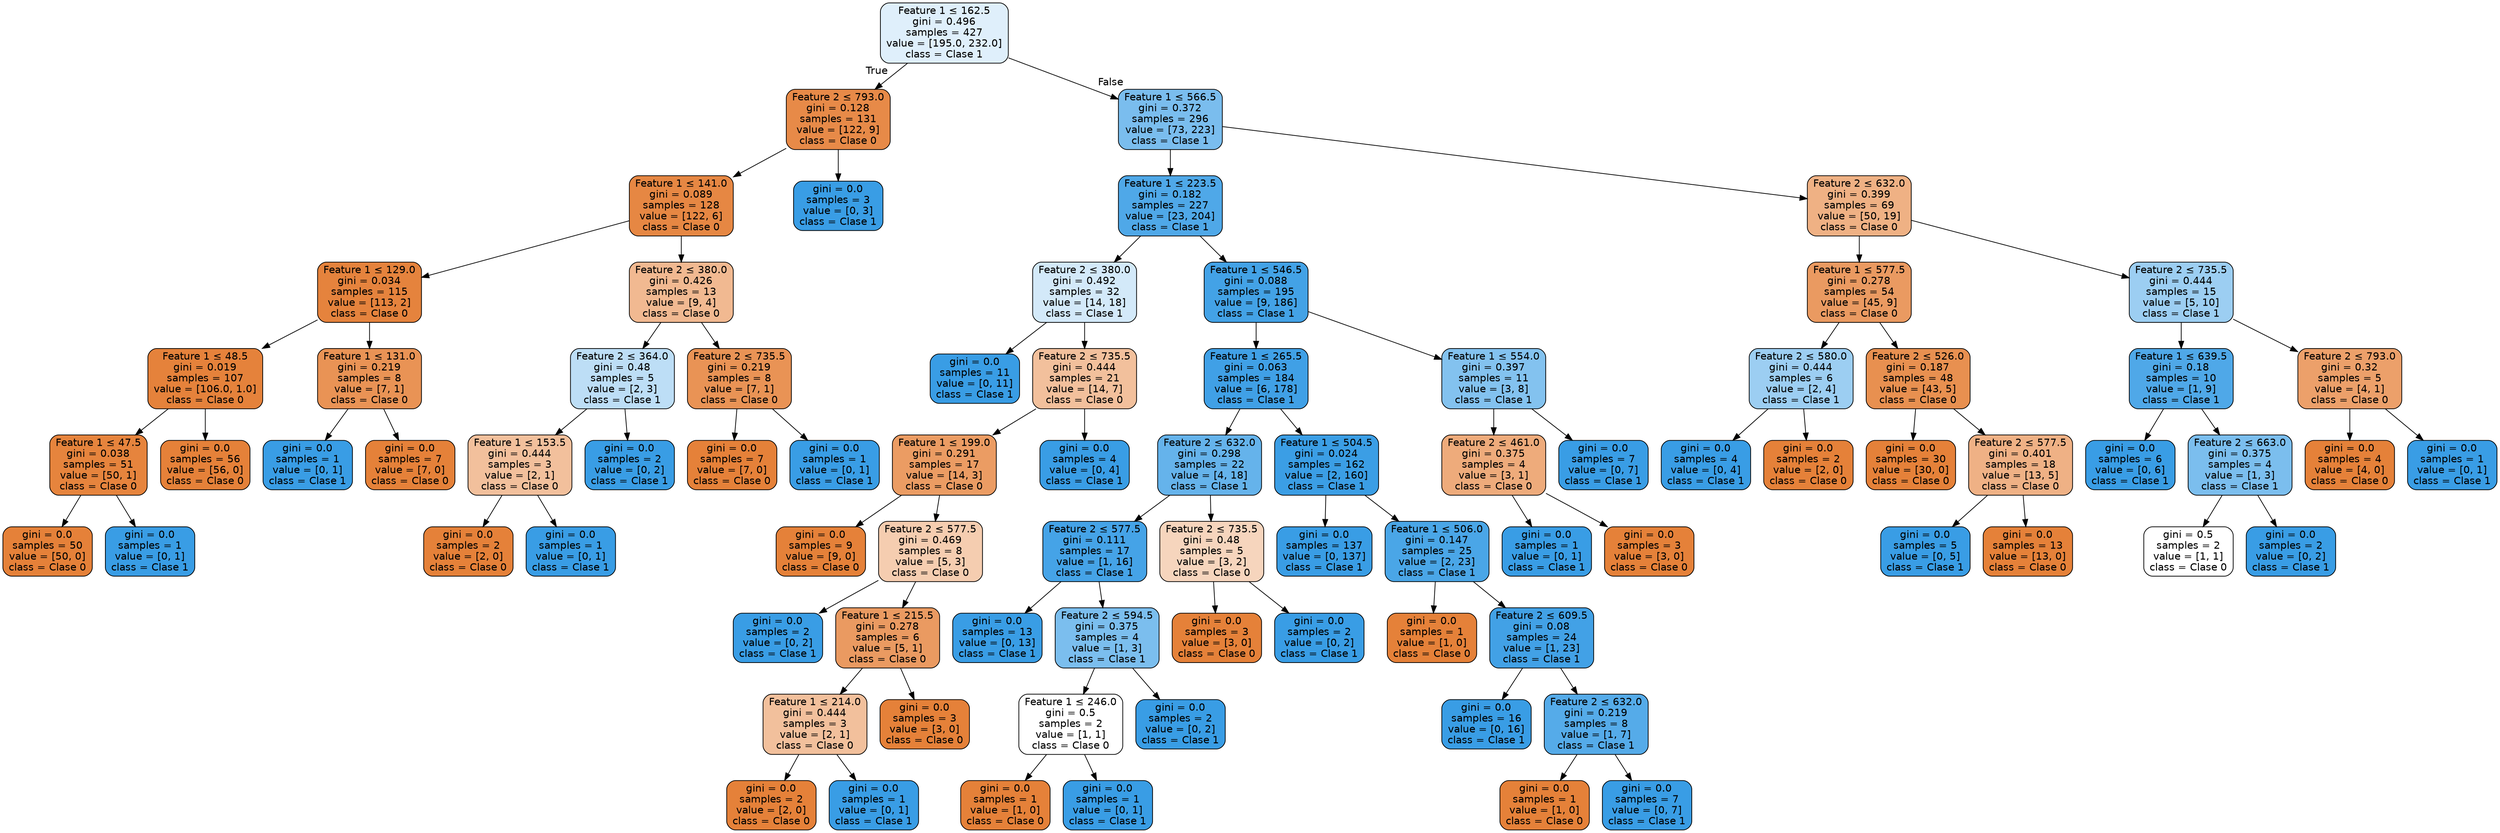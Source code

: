 digraph Tree {
node [shape=box, style="filled, rounded", color="black", fontname="helvetica"] ;
edge [fontname="helvetica"] ;
0 [label=<Feature 1 &le; 162.5<br/>gini = 0.496<br/>samples = 427<br/>value = [195.0, 232.0]<br/>class = Clase 1>, fillcolor="#dfeffb"] ;
1 [label=<Feature 2 &le; 793.0<br/>gini = 0.128<br/>samples = 131<br/>value = [122, 9]<br/>class = Clase 0>, fillcolor="#e78a48"] ;
0 -> 1 [labeldistance=2.5, labelangle=45, headlabel="True"] ;
2 [label=<Feature 1 &le; 141.0<br/>gini = 0.089<br/>samples = 128<br/>value = [122, 6]<br/>class = Clase 0>, fillcolor="#e68743"] ;
1 -> 2 ;
3 [label=<Feature 1 &le; 129.0<br/>gini = 0.034<br/>samples = 115<br/>value = [113, 2]<br/>class = Clase 0>, fillcolor="#e5833d"] ;
2 -> 3 ;
4 [label=<Feature 1 &le; 48.5<br/>gini = 0.019<br/>samples = 107<br/>value = [106.0, 1.0]<br/>class = Clase 0>, fillcolor="#e5823b"] ;
3 -> 4 ;
5 [label=<Feature 1 &le; 47.5<br/>gini = 0.038<br/>samples = 51<br/>value = [50, 1]<br/>class = Clase 0>, fillcolor="#e6843d"] ;
4 -> 5 ;
6 [label=<gini = 0.0<br/>samples = 50<br/>value = [50, 0]<br/>class = Clase 0>, fillcolor="#e58139"] ;
5 -> 6 ;
7 [label=<gini = 0.0<br/>samples = 1<br/>value = [0, 1]<br/>class = Clase 1>, fillcolor="#399de5"] ;
5 -> 7 ;
8 [label=<gini = 0.0<br/>samples = 56<br/>value = [56, 0]<br/>class = Clase 0>, fillcolor="#e58139"] ;
4 -> 8 ;
9 [label=<Feature 1 &le; 131.0<br/>gini = 0.219<br/>samples = 8<br/>value = [7, 1]<br/>class = Clase 0>, fillcolor="#e99355"] ;
3 -> 9 ;
10 [label=<gini = 0.0<br/>samples = 1<br/>value = [0, 1]<br/>class = Clase 1>, fillcolor="#399de5"] ;
9 -> 10 ;
11 [label=<gini = 0.0<br/>samples = 7<br/>value = [7, 0]<br/>class = Clase 0>, fillcolor="#e58139"] ;
9 -> 11 ;
12 [label=<Feature 2 &le; 380.0<br/>gini = 0.426<br/>samples = 13<br/>value = [9, 4]<br/>class = Clase 0>, fillcolor="#f1b991"] ;
2 -> 12 ;
13 [label=<Feature 2 &le; 364.0<br/>gini = 0.48<br/>samples = 5<br/>value = [2, 3]<br/>class = Clase 1>, fillcolor="#bddef6"] ;
12 -> 13 ;
14 [label=<Feature 1 &le; 153.5<br/>gini = 0.444<br/>samples = 3<br/>value = [2, 1]<br/>class = Clase 0>, fillcolor="#f2c09c"] ;
13 -> 14 ;
15 [label=<gini = 0.0<br/>samples = 2<br/>value = [2, 0]<br/>class = Clase 0>, fillcolor="#e58139"] ;
14 -> 15 ;
16 [label=<gini = 0.0<br/>samples = 1<br/>value = [0, 1]<br/>class = Clase 1>, fillcolor="#399de5"] ;
14 -> 16 ;
17 [label=<gini = 0.0<br/>samples = 2<br/>value = [0, 2]<br/>class = Clase 1>, fillcolor="#399de5"] ;
13 -> 17 ;
18 [label=<Feature 2 &le; 735.5<br/>gini = 0.219<br/>samples = 8<br/>value = [7, 1]<br/>class = Clase 0>, fillcolor="#e99355"] ;
12 -> 18 ;
19 [label=<gini = 0.0<br/>samples = 7<br/>value = [7, 0]<br/>class = Clase 0>, fillcolor="#e58139"] ;
18 -> 19 ;
20 [label=<gini = 0.0<br/>samples = 1<br/>value = [0, 1]<br/>class = Clase 1>, fillcolor="#399de5"] ;
18 -> 20 ;
21 [label=<gini = 0.0<br/>samples = 3<br/>value = [0, 3]<br/>class = Clase 1>, fillcolor="#399de5"] ;
1 -> 21 ;
22 [label=<Feature 1 &le; 566.5<br/>gini = 0.372<br/>samples = 296<br/>value = [73, 223]<br/>class = Clase 1>, fillcolor="#7abdee"] ;
0 -> 22 [labeldistance=2.5, labelangle=-45, headlabel="False"] ;
23 [label=<Feature 1 &le; 223.5<br/>gini = 0.182<br/>samples = 227<br/>value = [23, 204]<br/>class = Clase 1>, fillcolor="#4fa8e8"] ;
22 -> 23 ;
24 [label=<Feature 2 &le; 380.0<br/>gini = 0.492<br/>samples = 32<br/>value = [14, 18]<br/>class = Clase 1>, fillcolor="#d3e9f9"] ;
23 -> 24 ;
25 [label=<gini = 0.0<br/>samples = 11<br/>value = [0, 11]<br/>class = Clase 1>, fillcolor="#399de5"] ;
24 -> 25 ;
26 [label=<Feature 2 &le; 735.5<br/>gini = 0.444<br/>samples = 21<br/>value = [14, 7]<br/>class = Clase 0>, fillcolor="#f2c09c"] ;
24 -> 26 ;
27 [label=<Feature 1 &le; 199.0<br/>gini = 0.291<br/>samples = 17<br/>value = [14, 3]<br/>class = Clase 0>, fillcolor="#eb9c63"] ;
26 -> 27 ;
28 [label=<gini = 0.0<br/>samples = 9<br/>value = [9, 0]<br/>class = Clase 0>, fillcolor="#e58139"] ;
27 -> 28 ;
29 [label=<Feature 2 &le; 577.5<br/>gini = 0.469<br/>samples = 8<br/>value = [5, 3]<br/>class = Clase 0>, fillcolor="#f5cdb0"] ;
27 -> 29 ;
30 [label=<gini = 0.0<br/>samples = 2<br/>value = [0, 2]<br/>class = Clase 1>, fillcolor="#399de5"] ;
29 -> 30 ;
31 [label=<Feature 1 &le; 215.5<br/>gini = 0.278<br/>samples = 6<br/>value = [5, 1]<br/>class = Clase 0>, fillcolor="#ea9a61"] ;
29 -> 31 ;
32 [label=<Feature 1 &le; 214.0<br/>gini = 0.444<br/>samples = 3<br/>value = [2, 1]<br/>class = Clase 0>, fillcolor="#f2c09c"] ;
31 -> 32 ;
33 [label=<gini = 0.0<br/>samples = 2<br/>value = [2, 0]<br/>class = Clase 0>, fillcolor="#e58139"] ;
32 -> 33 ;
34 [label=<gini = 0.0<br/>samples = 1<br/>value = [0, 1]<br/>class = Clase 1>, fillcolor="#399de5"] ;
32 -> 34 ;
35 [label=<gini = 0.0<br/>samples = 3<br/>value = [3, 0]<br/>class = Clase 0>, fillcolor="#e58139"] ;
31 -> 35 ;
36 [label=<gini = 0.0<br/>samples = 4<br/>value = [0, 4]<br/>class = Clase 1>, fillcolor="#399de5"] ;
26 -> 36 ;
37 [label=<Feature 1 &le; 546.5<br/>gini = 0.088<br/>samples = 195<br/>value = [9, 186]<br/>class = Clase 1>, fillcolor="#43a2e6"] ;
23 -> 37 ;
38 [label=<Feature 1 &le; 265.5<br/>gini = 0.063<br/>samples = 184<br/>value = [6, 178]<br/>class = Clase 1>, fillcolor="#40a0e6"] ;
37 -> 38 ;
39 [label=<Feature 2 &le; 632.0<br/>gini = 0.298<br/>samples = 22<br/>value = [4, 18]<br/>class = Clase 1>, fillcolor="#65b3eb"] ;
38 -> 39 ;
40 [label=<Feature 2 &le; 577.5<br/>gini = 0.111<br/>samples = 17<br/>value = [1, 16]<br/>class = Clase 1>, fillcolor="#45a3e7"] ;
39 -> 40 ;
41 [label=<gini = 0.0<br/>samples = 13<br/>value = [0, 13]<br/>class = Clase 1>, fillcolor="#399de5"] ;
40 -> 41 ;
42 [label=<Feature 2 &le; 594.5<br/>gini = 0.375<br/>samples = 4<br/>value = [1, 3]<br/>class = Clase 1>, fillcolor="#7bbeee"] ;
40 -> 42 ;
43 [label=<Feature 1 &le; 246.0<br/>gini = 0.5<br/>samples = 2<br/>value = [1, 1]<br/>class = Clase 0>, fillcolor="#ffffff"] ;
42 -> 43 ;
44 [label=<gini = 0.0<br/>samples = 1<br/>value = [1, 0]<br/>class = Clase 0>, fillcolor="#e58139"] ;
43 -> 44 ;
45 [label=<gini = 0.0<br/>samples = 1<br/>value = [0, 1]<br/>class = Clase 1>, fillcolor="#399de5"] ;
43 -> 45 ;
46 [label=<gini = 0.0<br/>samples = 2<br/>value = [0, 2]<br/>class = Clase 1>, fillcolor="#399de5"] ;
42 -> 46 ;
47 [label=<Feature 2 &le; 735.5<br/>gini = 0.48<br/>samples = 5<br/>value = [3, 2]<br/>class = Clase 0>, fillcolor="#f6d5bd"] ;
39 -> 47 ;
48 [label=<gini = 0.0<br/>samples = 3<br/>value = [3, 0]<br/>class = Clase 0>, fillcolor="#e58139"] ;
47 -> 48 ;
49 [label=<gini = 0.0<br/>samples = 2<br/>value = [0, 2]<br/>class = Clase 1>, fillcolor="#399de5"] ;
47 -> 49 ;
50 [label=<Feature 1 &le; 504.5<br/>gini = 0.024<br/>samples = 162<br/>value = [2, 160]<br/>class = Clase 1>, fillcolor="#3b9ee5"] ;
38 -> 50 ;
51 [label=<gini = 0.0<br/>samples = 137<br/>value = [0, 137]<br/>class = Clase 1>, fillcolor="#399de5"] ;
50 -> 51 ;
52 [label=<Feature 1 &le; 506.0<br/>gini = 0.147<br/>samples = 25<br/>value = [2, 23]<br/>class = Clase 1>, fillcolor="#4aa6e7"] ;
50 -> 52 ;
53 [label=<gini = 0.0<br/>samples = 1<br/>value = [1, 0]<br/>class = Clase 0>, fillcolor="#e58139"] ;
52 -> 53 ;
54 [label=<Feature 2 &le; 609.5<br/>gini = 0.08<br/>samples = 24<br/>value = [1, 23]<br/>class = Clase 1>, fillcolor="#42a1e6"] ;
52 -> 54 ;
55 [label=<gini = 0.0<br/>samples = 16<br/>value = [0, 16]<br/>class = Clase 1>, fillcolor="#399de5"] ;
54 -> 55 ;
56 [label=<Feature 2 &le; 632.0<br/>gini = 0.219<br/>samples = 8<br/>value = [1, 7]<br/>class = Clase 1>, fillcolor="#55abe9"] ;
54 -> 56 ;
57 [label=<gini = 0.0<br/>samples = 1<br/>value = [1, 0]<br/>class = Clase 0>, fillcolor="#e58139"] ;
56 -> 57 ;
58 [label=<gini = 0.0<br/>samples = 7<br/>value = [0, 7]<br/>class = Clase 1>, fillcolor="#399de5"] ;
56 -> 58 ;
59 [label=<Feature 1 &le; 554.0<br/>gini = 0.397<br/>samples = 11<br/>value = [3, 8]<br/>class = Clase 1>, fillcolor="#83c2ef"] ;
37 -> 59 ;
60 [label=<Feature 2 &le; 461.0<br/>gini = 0.375<br/>samples = 4<br/>value = [3, 1]<br/>class = Clase 0>, fillcolor="#eeab7b"] ;
59 -> 60 ;
61 [label=<gini = 0.0<br/>samples = 1<br/>value = [0, 1]<br/>class = Clase 1>, fillcolor="#399de5"] ;
60 -> 61 ;
62 [label=<gini = 0.0<br/>samples = 3<br/>value = [3, 0]<br/>class = Clase 0>, fillcolor="#e58139"] ;
60 -> 62 ;
63 [label=<gini = 0.0<br/>samples = 7<br/>value = [0, 7]<br/>class = Clase 1>, fillcolor="#399de5"] ;
59 -> 63 ;
64 [label=<Feature 2 &le; 632.0<br/>gini = 0.399<br/>samples = 69<br/>value = [50, 19]<br/>class = Clase 0>, fillcolor="#efb184"] ;
22 -> 64 ;
65 [label=<Feature 1 &le; 577.5<br/>gini = 0.278<br/>samples = 54<br/>value = [45, 9]<br/>class = Clase 0>, fillcolor="#ea9a61"] ;
64 -> 65 ;
66 [label=<Feature 2 &le; 580.0<br/>gini = 0.444<br/>samples = 6<br/>value = [2, 4]<br/>class = Clase 1>, fillcolor="#9ccef2"] ;
65 -> 66 ;
67 [label=<gini = 0.0<br/>samples = 4<br/>value = [0, 4]<br/>class = Clase 1>, fillcolor="#399de5"] ;
66 -> 67 ;
68 [label=<gini = 0.0<br/>samples = 2<br/>value = [2, 0]<br/>class = Clase 0>, fillcolor="#e58139"] ;
66 -> 68 ;
69 [label=<Feature 2 &le; 526.0<br/>gini = 0.187<br/>samples = 48<br/>value = [43, 5]<br/>class = Clase 0>, fillcolor="#e89050"] ;
65 -> 69 ;
70 [label=<gini = 0.0<br/>samples = 30<br/>value = [30, 0]<br/>class = Clase 0>, fillcolor="#e58139"] ;
69 -> 70 ;
71 [label=<Feature 2 &le; 577.5<br/>gini = 0.401<br/>samples = 18<br/>value = [13, 5]<br/>class = Clase 0>, fillcolor="#efb185"] ;
69 -> 71 ;
72 [label=<gini = 0.0<br/>samples = 5<br/>value = [0, 5]<br/>class = Clase 1>, fillcolor="#399de5"] ;
71 -> 72 ;
73 [label=<gini = 0.0<br/>samples = 13<br/>value = [13, 0]<br/>class = Clase 0>, fillcolor="#e58139"] ;
71 -> 73 ;
74 [label=<Feature 2 &le; 735.5<br/>gini = 0.444<br/>samples = 15<br/>value = [5, 10]<br/>class = Clase 1>, fillcolor="#9ccef2"] ;
64 -> 74 ;
75 [label=<Feature 1 &le; 639.5<br/>gini = 0.18<br/>samples = 10<br/>value = [1, 9]<br/>class = Clase 1>, fillcolor="#4fa8e8"] ;
74 -> 75 ;
76 [label=<gini = 0.0<br/>samples = 6<br/>value = [0, 6]<br/>class = Clase 1>, fillcolor="#399de5"] ;
75 -> 76 ;
77 [label=<Feature 2 &le; 663.0<br/>gini = 0.375<br/>samples = 4<br/>value = [1, 3]<br/>class = Clase 1>, fillcolor="#7bbeee"] ;
75 -> 77 ;
78 [label=<gini = 0.5<br/>samples = 2<br/>value = [1, 1]<br/>class = Clase 0>, fillcolor="#ffffff"] ;
77 -> 78 ;
79 [label=<gini = 0.0<br/>samples = 2<br/>value = [0, 2]<br/>class = Clase 1>, fillcolor="#399de5"] ;
77 -> 79 ;
80 [label=<Feature 2 &le; 793.0<br/>gini = 0.32<br/>samples = 5<br/>value = [4, 1]<br/>class = Clase 0>, fillcolor="#eca06a"] ;
74 -> 80 ;
81 [label=<gini = 0.0<br/>samples = 4<br/>value = [4, 0]<br/>class = Clase 0>, fillcolor="#e58139"] ;
80 -> 81 ;
82 [label=<gini = 0.0<br/>samples = 1<br/>value = [0, 1]<br/>class = Clase 1>, fillcolor="#399de5"] ;
80 -> 82 ;
}
